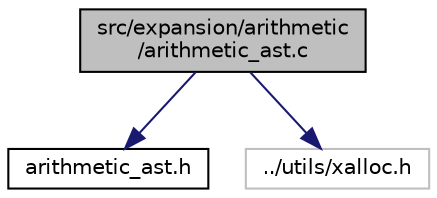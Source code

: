 digraph "src/expansion/arithmetic/arithmetic_ast.c"
{
 // LATEX_PDF_SIZE
  edge [fontname="Helvetica",fontsize="10",labelfontname="Helvetica",labelfontsize="10"];
  node [fontname="Helvetica",fontsize="10",shape=record];
  Node1 [label="src/expansion/arithmetic\l/arithmetic_ast.c",height=0.2,width=0.4,color="black", fillcolor="grey75", style="filled", fontcolor="black",tooltip=" "];
  Node1 -> Node2 [color="midnightblue",fontsize="10",style="solid",fontname="Helvetica"];
  Node2 [label="arithmetic_ast.h",height=0.2,width=0.4,color="black", fillcolor="white", style="filled",URL="$arithmetic__ast_8h.html",tooltip=" "];
  Node1 -> Node3 [color="midnightblue",fontsize="10",style="solid",fontname="Helvetica"];
  Node3 [label="../utils/xalloc.h",height=0.2,width=0.4,color="grey75", fillcolor="white", style="filled",tooltip=" "];
}
